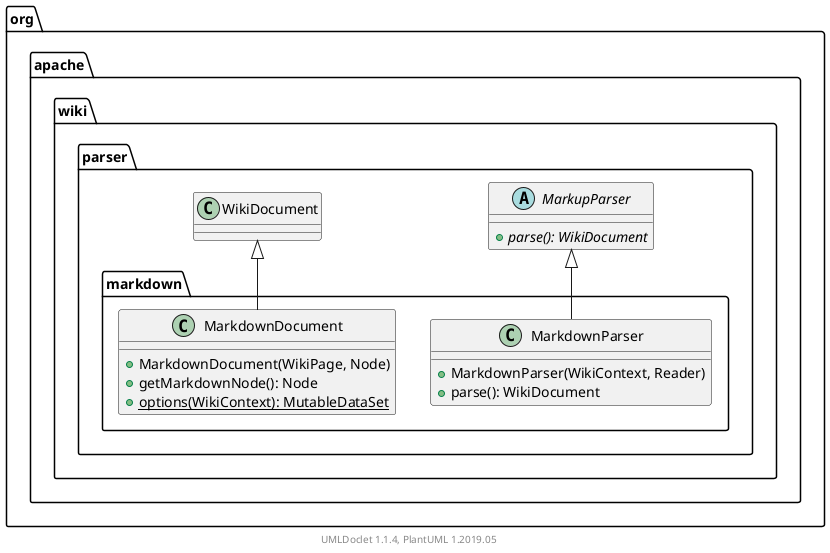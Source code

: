 @startuml

    namespace org.apache.wiki.parser.markdown {

        class MarkdownParser [[MarkdownParser.html]] {
            +MarkdownParser(WikiContext, Reader)
            +parse(): WikiDocument
        }

        class MarkdownDocument [[MarkdownDocument.html]] {
            +MarkdownDocument(WikiPage, Node)
            +getMarkdownNode(): Node
            {static} +options(WikiContext): MutableDataSet
        }

        abstract class org.apache.wiki.parser.MarkupParser {
            {abstract} +parse(): WikiDocument
        }
        org.apache.wiki.parser.MarkupParser <|-- MarkdownParser

        class org.apache.wiki.parser.WikiDocument
        org.apache.wiki.parser.WikiDocument <|-- MarkdownDocument

    }


    center footer UMLDoclet 1.1.4, PlantUML 1.2019.05
@enduml
